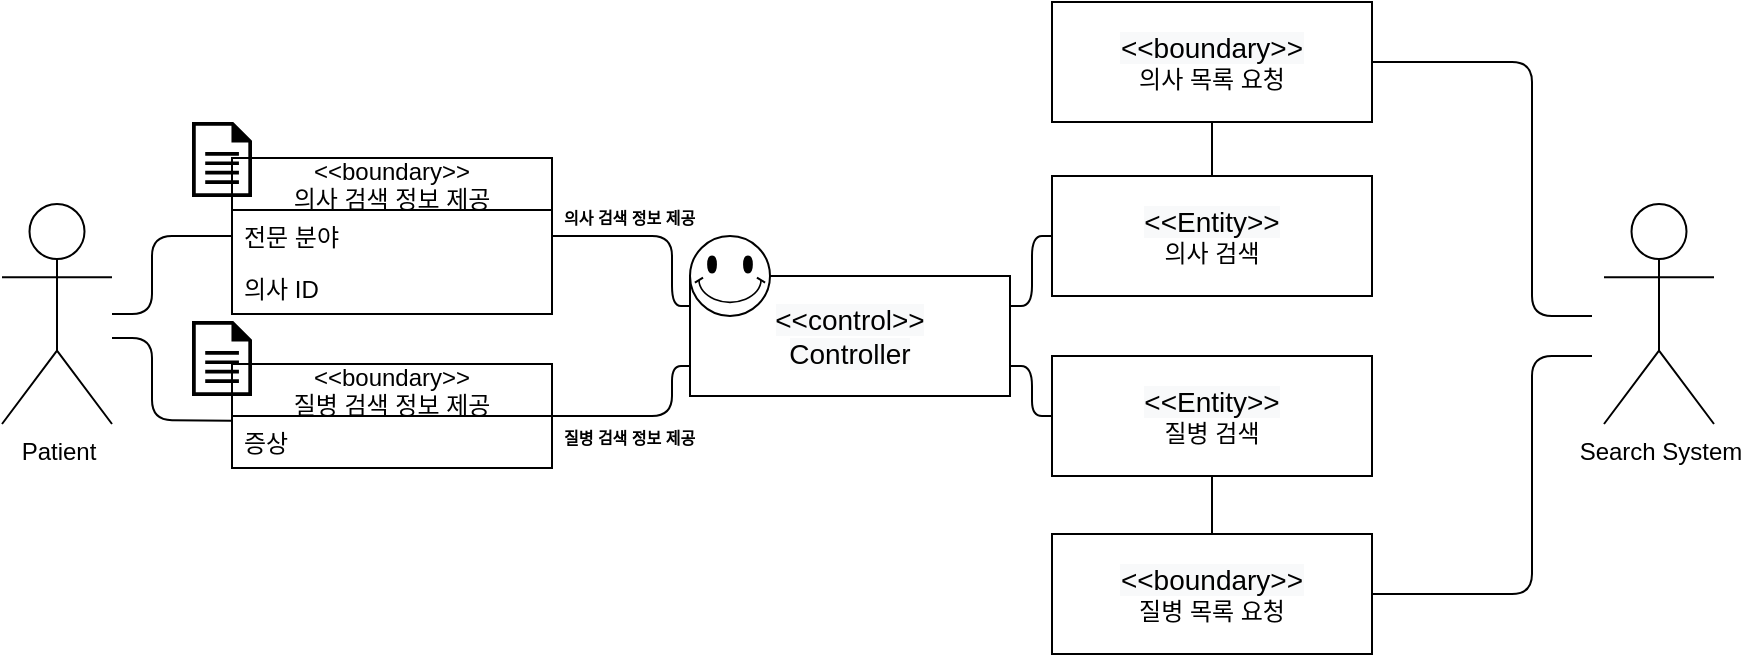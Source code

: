 <mxfile version="14.6.6" type="github">
  <diagram id="Nm7-c_R2Jto_HjvgW0n3" name="Page-1">
    <mxGraphModel dx="1212" dy="639" grid="1" gridSize="10" guides="1" tooltips="1" connect="1" arrows="1" fold="1" page="1" pageScale="1" pageWidth="827" pageHeight="1169" math="0" shadow="0">
      <root>
        <mxCell id="0" />
        <mxCell id="1" parent="0" />
        <mxCell id="Bs3N0DRWU6zoNiTPj7jI-5" value="Patient" style="shape=umlActor;verticalLabelPosition=bottom;verticalAlign=top;html=1;outlineConnect=0;" parent="1" vertex="1">
          <mxGeometry x="-365" y="204" width="55" height="110" as="geometry" />
        </mxCell>
        <mxCell id="Bs3N0DRWU6zoNiTPj7jI-8" value="Search System" style="shape=umlActor;verticalLabelPosition=bottom;verticalAlign=top;html=1;outlineConnect=0;" parent="1" vertex="1">
          <mxGeometry x="436" y="204" width="55" height="110" as="geometry" />
        </mxCell>
        <mxCell id="Bs3N0DRWU6zoNiTPj7jI-26" value="" style="endArrow=none;html=1;exitX=-0.001;exitY=0.092;exitDx=0;exitDy=0;exitPerimeter=0;" parent="1" edge="1" source="WwnKC5MvHjCBORFGP8Sc-11">
          <mxGeometry width="50" height="50" relative="1" as="geometry">
            <mxPoint x="-240" y="312" as="sourcePoint" />
            <mxPoint x="-310" y="271" as="targetPoint" />
            <Array as="points">
              <mxPoint x="-290" y="312" />
              <mxPoint x="-290" y="271" />
            </Array>
          </mxGeometry>
        </mxCell>
        <mxCell id="Bs3N0DRWU6zoNiTPj7jI-27" value="" style="endArrow=none;html=1;exitX=1;exitY=0.5;exitDx=0;exitDy=0;" parent="1" source="EXdC40T1VhCXhn1chX8P-9" edge="1">
          <mxGeometry width="50" height="50" relative="1" as="geometry">
            <mxPoint x="550" y="299" as="sourcePoint" />
            <mxPoint x="430" y="280" as="targetPoint" />
            <Array as="points">
              <mxPoint x="400" y="399" />
              <mxPoint x="400" y="280" />
            </Array>
          </mxGeometry>
        </mxCell>
        <mxCell id="Bs3N0DRWU6zoNiTPj7jI-28" value="" style="endArrow=none;html=1;exitX=1;exitY=0.5;exitDx=0;exitDy=0;" parent="1" edge="1" source="EXdC40T1VhCXhn1chX8P-4">
          <mxGeometry width="50" height="50" relative="1" as="geometry">
            <mxPoint x="530.0" y="208.56" as="sourcePoint" />
            <mxPoint x="430" y="260" as="targetPoint" />
            <Array as="points">
              <mxPoint x="400" y="133" />
              <mxPoint x="400" y="260" />
            </Array>
          </mxGeometry>
        </mxCell>
        <mxCell id="EXdC40T1VhCXhn1chX8P-3" value="&#xa;&#xa;&lt;span style=&quot;color: rgb(0, 0, 0); font-family: helvetica; font-size: 14px; font-style: normal; font-weight: 400; letter-spacing: normal; text-align: center; text-indent: 0px; text-transform: none; word-spacing: 0px; background-color: rgb(248, 249, 250); display: inline; float: none;&quot;&gt;&amp;lt;&amp;lt;control&amp;gt;&amp;gt;&lt;/span&gt;&lt;br style=&quot;padding: 0px; margin: 0px; color: rgb(0, 0, 0); font-family: helvetica; font-size: 14px; font-style: normal; font-weight: 400; letter-spacing: normal; text-align: center; text-indent: 0px; text-transform: none; word-spacing: 0px; background-color: rgb(248, 249, 250);&quot;&gt;&lt;span style=&quot;color: rgb(0, 0, 0); font-family: helvetica; font-size: 14px; font-style: normal; font-weight: 400; letter-spacing: normal; text-align: center; text-indent: 0px; text-transform: none; word-spacing: 0px; background-color: rgb(248, 249, 250); display: inline; float: none;&quot;&gt;Controller&lt;/span&gt;&#xa;&#xa;" style="rounded=0;whiteSpace=wrap;html=1;" parent="1" vertex="1">
          <mxGeometry x="-21" y="240" width="160" height="60" as="geometry" />
        </mxCell>
        <mxCell id="EXdC40T1VhCXhn1chX8P-4" value="&lt;span style=&quot;color: rgb(0 , 0 , 0) ; font-family: &amp;#34;helvetica&amp;#34; ; font-size: 14px ; font-style: normal ; font-weight: 400 ; letter-spacing: normal ; text-align: center ; text-indent: 0px ; text-transform: none ; word-spacing: 0px ; background-color: rgb(248 , 249 , 250) ; display: inline ; float: none&quot;&gt;&amp;lt;&amp;lt;boundary&amp;gt;&amp;gt;&lt;br&gt;&lt;/span&gt;의사 목록 요청" style="rounded=0;whiteSpace=wrap;html=1;" parent="1" vertex="1">
          <mxGeometry x="160" y="103" width="160" height="60" as="geometry" />
        </mxCell>
        <mxCell id="EXdC40T1VhCXhn1chX8P-5" value="&lt;span style=&quot;color: rgb(0 , 0 , 0) ; font-family: &amp;#34;helvetica&amp;#34; ; font-size: 14px ; font-style: normal ; font-weight: 400 ; letter-spacing: normal ; text-align: center ; text-indent: 0px ; text-transform: none ; word-spacing: 0px ; background-color: rgb(248 , 249 , 250) ; display: inline ; float: none&quot;&gt;&amp;lt;&amp;lt;Entity&amp;gt;&amp;gt;&lt;br&gt;&lt;/span&gt;의사 검색" style="rounded=0;whiteSpace=wrap;html=1;" parent="1" vertex="1">
          <mxGeometry x="160" y="190" width="160" height="60" as="geometry" />
        </mxCell>
        <mxCell id="EXdC40T1VhCXhn1chX8P-6" value="&lt;span style=&quot;color: rgb(0 , 0 , 0) ; font-family: &amp;#34;helvetica&amp;#34; ; font-size: 14px ; font-style: normal ; font-weight: 400 ; letter-spacing: normal ; text-align: center ; text-indent: 0px ; text-transform: none ; word-spacing: 0px ; background-color: rgb(248 , 249 , 250) ; display: inline ; float: none&quot;&gt;&amp;lt;&amp;lt;Entity&amp;gt;&amp;gt;&lt;br&gt;&lt;/span&gt;질병 검색" style="rounded=0;whiteSpace=wrap;html=1;" parent="1" vertex="1">
          <mxGeometry x="160" y="280" width="160" height="60" as="geometry" />
        </mxCell>
        <mxCell id="EXdC40T1VhCXhn1chX8P-8" value="" style="endArrow=none;html=1;exitX=0;exitY=0.5;exitDx=0;exitDy=0;" parent="1" edge="1">
          <mxGeometry width="50" height="50" relative="1" as="geometry">
            <mxPoint x="-250" y="220.0" as="sourcePoint" />
            <mxPoint x="-310" y="259" as="targetPoint" />
            <Array as="points">
              <mxPoint x="-290" y="220" />
              <mxPoint x="-290" y="259" />
            </Array>
          </mxGeometry>
        </mxCell>
        <mxCell id="EXdC40T1VhCXhn1chX8P-9" value="&lt;span style=&quot;color: rgb(0 , 0 , 0) ; font-family: &amp;#34;helvetica&amp;#34; ; font-size: 14px ; font-style: normal ; font-weight: 400 ; letter-spacing: normal ; text-align: center ; text-indent: 0px ; text-transform: none ; word-spacing: 0px ; background-color: rgb(248 , 249 , 250) ; display: inline ; float: none&quot;&gt;&amp;lt;&amp;lt;boundary&amp;gt;&amp;gt;&lt;br&gt;&lt;/span&gt;질병 목록 요청" style="rounded=0;whiteSpace=wrap;html=1;" parent="1" vertex="1">
          <mxGeometry x="160" y="369" width="160" height="60" as="geometry" />
        </mxCell>
        <mxCell id="EXdC40T1VhCXhn1chX8P-10" value="" style="endArrow=none;html=1;entryX=0.5;entryY=1;entryDx=0;entryDy=0;" parent="1" source="EXdC40T1VhCXhn1chX8P-5" target="EXdC40T1VhCXhn1chX8P-4" edge="1">
          <mxGeometry width="50" height="50" relative="1" as="geometry">
            <mxPoint x="340" y="230" as="sourcePoint" />
            <mxPoint x="390" y="180" as="targetPoint" />
          </mxGeometry>
        </mxCell>
        <mxCell id="EXdC40T1VhCXhn1chX8P-11" value="" style="endArrow=none;html=1;exitX=0.5;exitY=1;exitDx=0;exitDy=0;entryX=0.5;entryY=0;entryDx=0;entryDy=0;" parent="1" edge="1" target="EXdC40T1VhCXhn1chX8P-9" source="EXdC40T1VhCXhn1chX8P-6">
          <mxGeometry width="50" height="50" relative="1" as="geometry">
            <mxPoint x="320" y="299.71" as="sourcePoint" />
            <mxPoint x="370" y="299.71" as="targetPoint" />
          </mxGeometry>
        </mxCell>
        <mxCell id="EXdC40T1VhCXhn1chX8P-16" value="" style="endArrow=none;html=1;exitX=1;exitY=0.5;exitDx=0;exitDy=0;entryX=0;entryY=0.25;entryDx=0;entryDy=0;" parent="1" target="EXdC40T1VhCXhn1chX8P-3" edge="1">
          <mxGeometry width="50" height="50" relative="1" as="geometry">
            <mxPoint x="-90" y="220.0" as="sourcePoint" />
            <mxPoint x="30" y="170" as="targetPoint" />
            <Array as="points">
              <mxPoint x="-30" y="220" />
              <mxPoint x="-30" y="255" />
            </Array>
          </mxGeometry>
        </mxCell>
        <mxCell id="EXdC40T1VhCXhn1chX8P-17" value="" style="endArrow=none;html=1;exitX=1;exitY=0.5;exitDx=0;exitDy=0;entryX=0;entryY=0.75;entryDx=0;entryDy=0;" parent="1" target="EXdC40T1VhCXhn1chX8P-3" edge="1">
          <mxGeometry width="50" height="50" relative="1" as="geometry">
            <mxPoint x="-90" y="310" as="sourcePoint" />
            <mxPoint x="-10.0" y="255" as="targetPoint" />
            <Array as="points">
              <mxPoint x="-30" y="310" />
              <mxPoint x="-30" y="285" />
            </Array>
          </mxGeometry>
        </mxCell>
        <mxCell id="EXdC40T1VhCXhn1chX8P-18" value="" style="endArrow=none;html=1;exitX=1;exitY=0.25;exitDx=0;exitDy=0;entryX=0;entryY=0.5;entryDx=0;entryDy=0;" parent="1" target="EXdC40T1VhCXhn1chX8P-5" edge="1" source="EXdC40T1VhCXhn1chX8P-3">
          <mxGeometry width="50" height="50" relative="1" as="geometry">
            <mxPoint x="139" y="240.0" as="sourcePoint" />
            <mxPoint x="169" y="264.42" as="targetPoint" />
            <Array as="points">
              <mxPoint x="150" y="255" />
              <mxPoint x="150" y="220" />
            </Array>
          </mxGeometry>
        </mxCell>
        <mxCell id="EXdC40T1VhCXhn1chX8P-19" value="" style="endArrow=none;html=1;exitX=1;exitY=0.75;exitDx=0;exitDy=0;entryX=0;entryY=0.5;entryDx=0;entryDy=0;" parent="1" source="EXdC40T1VhCXhn1chX8P-3" target="EXdC40T1VhCXhn1chX8P-6" edge="1">
          <mxGeometry width="50" height="50" relative="1" as="geometry">
            <mxPoint x="149" y="250.0" as="sourcePoint" />
            <mxPoint x="170" y="220" as="targetPoint" />
            <Array as="points">
              <mxPoint x="150" y="285" />
              <mxPoint x="150" y="310" />
            </Array>
          </mxGeometry>
        </mxCell>
        <mxCell id="EXdC40T1VhCXhn1chX8P-20" value="" style="aspect=fixed;pointerEvents=1;shadow=0;dashed=0;html=1;strokeColor=none;labelPosition=center;verticalLabelPosition=bottom;verticalAlign=top;align=center;fillColor=#000000;shape=mxgraph.mscae.enterprise.document" parent="1" vertex="1">
          <mxGeometry x="-270" y="163" width="30" height="37.5" as="geometry" />
        </mxCell>
        <mxCell id="WwnKC5MvHjCBORFGP8Sc-2" value="" style="verticalLabelPosition=bottom;verticalAlign=top;html=1;shape=mxgraph.basic.smiley" vertex="1" parent="1">
          <mxGeometry x="-21" y="220" width="40" height="40" as="geometry" />
        </mxCell>
        <mxCell id="WwnKC5MvHjCBORFGP8Sc-3" value="&lt;&lt;boundary&gt;&gt;&#xa;의사 검색 정보 제공" style="swimlane;fontStyle=0;childLayout=stackLayout;horizontal=1;startSize=26;fillColor=none;horizontalStack=0;resizeParent=1;resizeParentMax=0;resizeLast=0;collapsible=1;marginBottom=0;" vertex="1" parent="1">
          <mxGeometry x="-250" y="181" width="160" height="78" as="geometry" />
        </mxCell>
        <mxCell id="WwnKC5MvHjCBORFGP8Sc-4" value="전문 분야" style="text;strokeColor=none;fillColor=none;align=left;verticalAlign=top;spacingLeft=4;spacingRight=4;overflow=hidden;rotatable=0;points=[[0,0.5],[1,0.5]];portConstraint=eastwest;" vertex="1" parent="WwnKC5MvHjCBORFGP8Sc-3">
          <mxGeometry y="26" width="160" height="26" as="geometry" />
        </mxCell>
        <mxCell id="WwnKC5MvHjCBORFGP8Sc-5" value="의사 ID" style="text;strokeColor=none;fillColor=none;align=left;verticalAlign=top;spacingLeft=4;spacingRight=4;overflow=hidden;rotatable=0;points=[[0,0.5],[1,0.5]];portConstraint=eastwest;" vertex="1" parent="WwnKC5MvHjCBORFGP8Sc-3">
          <mxGeometry y="52" width="160" height="26" as="geometry" />
        </mxCell>
        <mxCell id="WwnKC5MvHjCBORFGP8Sc-7" value="의사 검색 정보 제공" style="text;strokeColor=none;fillColor=none;align=left;verticalAlign=top;spacingLeft=4;spacingRight=4;overflow=hidden;rotatable=0;points=[[0,0.5],[1,0.5]];portConstraint=eastwest;fontSize=8;fontStyle=1" vertex="1" parent="1">
          <mxGeometry x="-90" y="200" width="80" height="20" as="geometry" />
        </mxCell>
        <mxCell id="WwnKC5MvHjCBORFGP8Sc-8" value="질병 검색 정보 제공" style="text;strokeColor=none;fillColor=none;align=left;verticalAlign=top;spacingLeft=4;spacingRight=4;overflow=hidden;rotatable=0;points=[[0,0.5],[1,0.5]];portConstraint=eastwest;fontSize=8;fontStyle=1" vertex="1" parent="1">
          <mxGeometry x="-90" y="310" width="80" height="20" as="geometry" />
        </mxCell>
        <mxCell id="WwnKC5MvHjCBORFGP8Sc-9" value="" style="aspect=fixed;pointerEvents=1;shadow=0;dashed=0;html=1;strokeColor=none;labelPosition=center;verticalLabelPosition=bottom;verticalAlign=top;align=center;fillColor=#000000;shape=mxgraph.mscae.enterprise.document" vertex="1" parent="1">
          <mxGeometry x="-270" y="262.5" width="30" height="37.5" as="geometry" />
        </mxCell>
        <mxCell id="WwnKC5MvHjCBORFGP8Sc-10" value="&lt;&lt;boundary&gt;&gt;&#xa;질병 검색 정보 제공" style="swimlane;fontStyle=0;childLayout=stackLayout;horizontal=1;startSize=26;fillColor=none;horizontalStack=0;resizeParent=1;resizeParentMax=0;resizeLast=0;collapsible=1;marginBottom=0;" vertex="1" parent="1">
          <mxGeometry x="-250" y="284" width="160" height="52" as="geometry" />
        </mxCell>
        <mxCell id="WwnKC5MvHjCBORFGP8Sc-11" value="증상" style="text;strokeColor=none;fillColor=none;align=left;verticalAlign=top;spacingLeft=4;spacingRight=4;overflow=hidden;rotatable=0;points=[[0,0.5],[1,0.5]];portConstraint=eastwest;" vertex="1" parent="WwnKC5MvHjCBORFGP8Sc-10">
          <mxGeometry y="26" width="160" height="26" as="geometry" />
        </mxCell>
      </root>
    </mxGraphModel>
  </diagram>
</mxfile>
